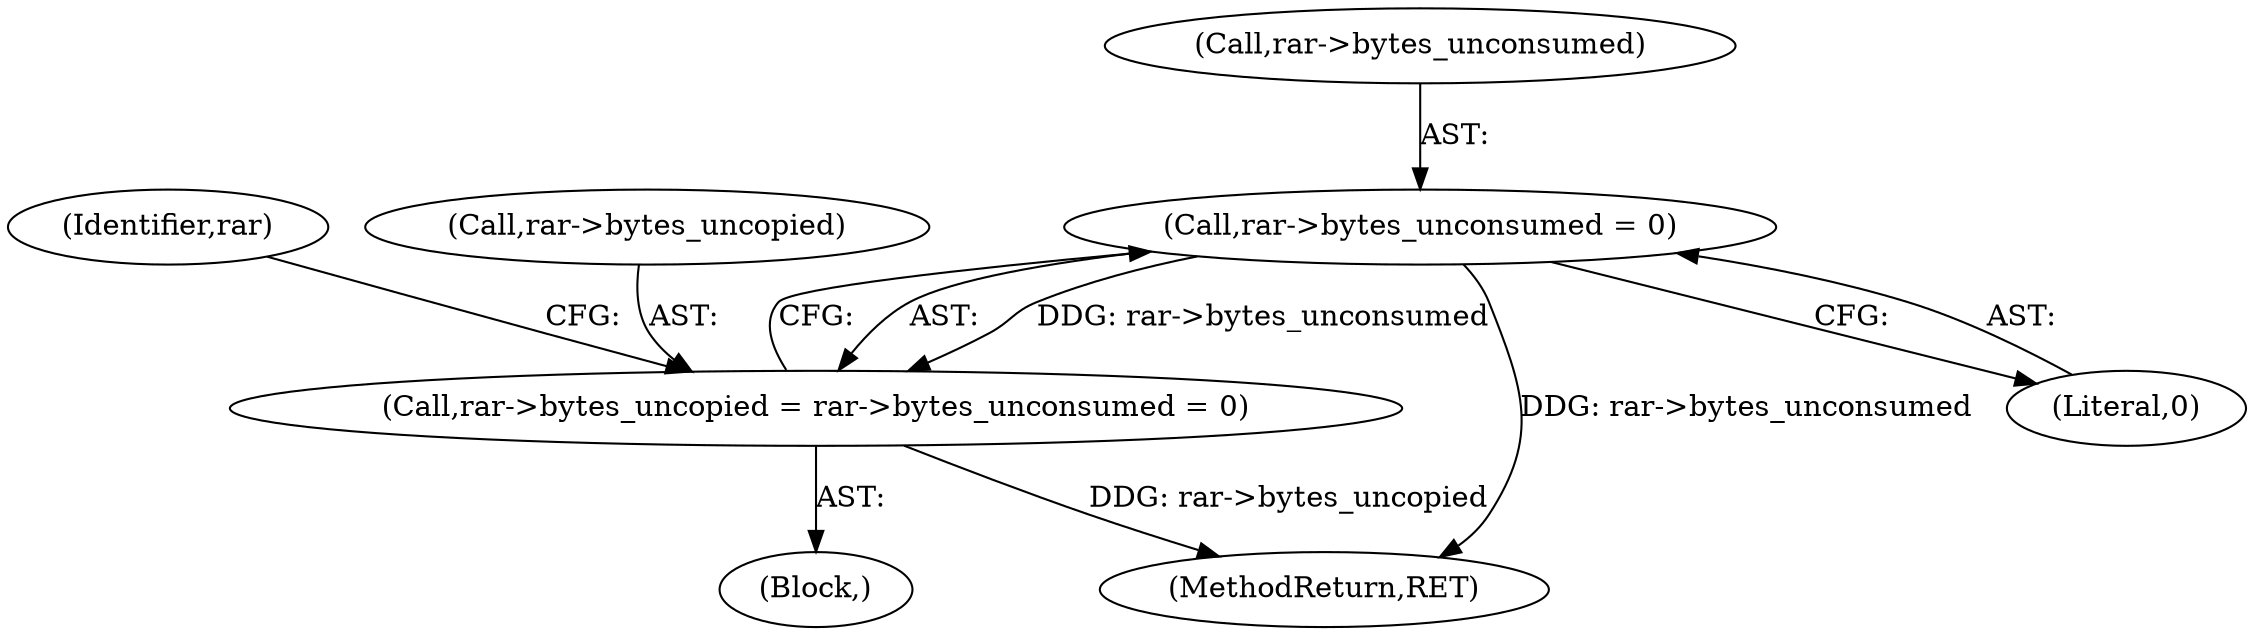 digraph "0_libarchive_5562545b5562f6d12a4ef991fae158bf4ccf92b6@pointer" {
"1001506" [label="(Call,rar->bytes_unconsumed = 0)"];
"1001502" [label="(Call,rar->bytes_uncopied = rar->bytes_unconsumed = 0)"];
"1001502" [label="(Call,rar->bytes_uncopied = rar->bytes_unconsumed = 0)"];
"1001514" [label="(Identifier,rar)"];
"1001741" [label="(MethodReturn,RET)"];
"1001503" [label="(Call,rar->bytes_uncopied)"];
"1001506" [label="(Call,rar->bytes_unconsumed = 0)"];
"1000121" [label="(Block,)"];
"1001510" [label="(Literal,0)"];
"1001507" [label="(Call,rar->bytes_unconsumed)"];
"1001506" -> "1001502"  [label="AST: "];
"1001506" -> "1001510"  [label="CFG: "];
"1001507" -> "1001506"  [label="AST: "];
"1001510" -> "1001506"  [label="AST: "];
"1001502" -> "1001506"  [label="CFG: "];
"1001506" -> "1001741"  [label="DDG: rar->bytes_unconsumed"];
"1001506" -> "1001502"  [label="DDG: rar->bytes_unconsumed"];
"1001502" -> "1000121"  [label="AST: "];
"1001503" -> "1001502"  [label="AST: "];
"1001514" -> "1001502"  [label="CFG: "];
"1001502" -> "1001741"  [label="DDG: rar->bytes_uncopied"];
}
